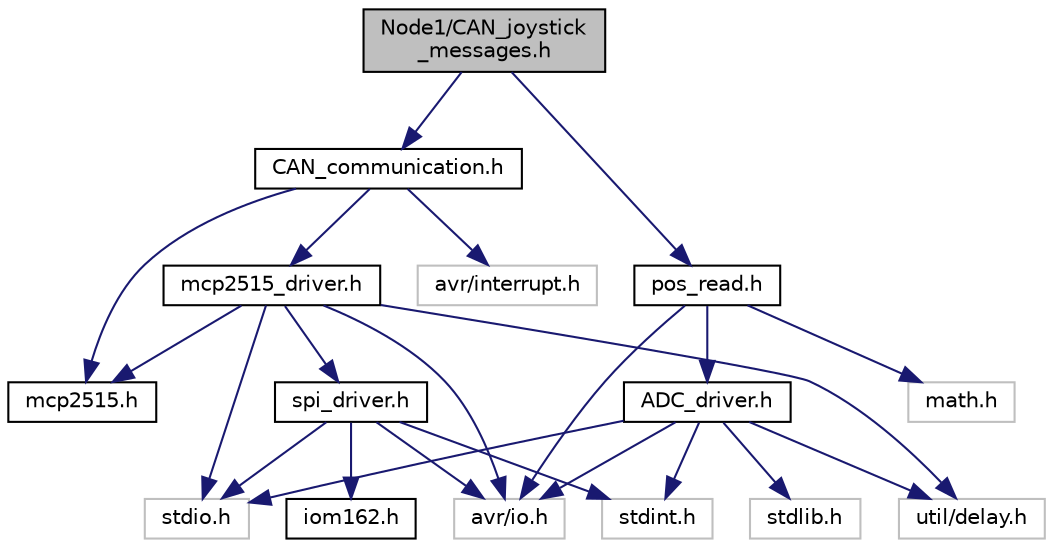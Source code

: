digraph "Node1/CAN_joystick_messages.h"
{
  edge [fontname="Helvetica",fontsize="10",labelfontname="Helvetica",labelfontsize="10"];
  node [fontname="Helvetica",fontsize="10",shape=record];
  Node0 [label="Node1/CAN_joystick\l_messages.h",height=0.2,width=0.4,color="black", fillcolor="grey75", style="filled", fontcolor="black"];
  Node0 -> Node1 [color="midnightblue",fontsize="10",style="solid",fontname="Helvetica"];
  Node1 [label="CAN_communication.h",height=0.2,width=0.4,color="black", fillcolor="white", style="filled",URL="$CAN__communication_8h.html",tooltip="Library for using CAN. "];
  Node1 -> Node2 [color="midnightblue",fontsize="10",style="solid",fontname="Helvetica"];
  Node2 [label="mcp2515.h",height=0.2,width=0.4,color="black", fillcolor="white", style="filled",URL="$mcp2515_8h.html",tooltip="MCP2515 registers. "];
  Node1 -> Node3 [color="midnightblue",fontsize="10",style="solid",fontname="Helvetica"];
  Node3 [label="mcp2515_driver.h",height=0.2,width=0.4,color="black", fillcolor="white", style="filled",URL="$mcp2515__driver_8h.html",tooltip="Library for using can controller mcp2515. "];
  Node3 -> Node4 [color="midnightblue",fontsize="10",style="solid",fontname="Helvetica"];
  Node4 [label="avr/io.h",height=0.2,width=0.4,color="grey75", fillcolor="white", style="filled"];
  Node3 -> Node5 [color="midnightblue",fontsize="10",style="solid",fontname="Helvetica"];
  Node5 [label="stdio.h",height=0.2,width=0.4,color="grey75", fillcolor="white", style="filled"];
  Node3 -> Node6 [color="midnightblue",fontsize="10",style="solid",fontname="Helvetica"];
  Node6 [label="util/delay.h",height=0.2,width=0.4,color="grey75", fillcolor="white", style="filled"];
  Node3 -> Node7 [color="midnightblue",fontsize="10",style="solid",fontname="Helvetica"];
  Node7 [label="spi_driver.h",height=0.2,width=0.4,color="black", fillcolor="white", style="filled",URL="$spi__driver_8h.html",tooltip="Library for using SPI. "];
  Node7 -> Node4 [color="midnightblue",fontsize="10",style="solid",fontname="Helvetica"];
  Node7 -> Node5 [color="midnightblue",fontsize="10",style="solid",fontname="Helvetica"];
  Node7 -> Node8 [color="midnightblue",fontsize="10",style="solid",fontname="Helvetica"];
  Node8 [label="stdint.h",height=0.2,width=0.4,color="grey75", fillcolor="white", style="filled"];
  Node7 -> Node9 [color="midnightblue",fontsize="10",style="solid",fontname="Helvetica"];
  Node9 [label="iom162.h",height=0.2,width=0.4,color="black", fillcolor="white", style="filled",URL="$iom162_8h_source.html"];
  Node3 -> Node2 [color="midnightblue",fontsize="10",style="solid",fontname="Helvetica"];
  Node1 -> Node10 [color="midnightblue",fontsize="10",style="solid",fontname="Helvetica"];
  Node10 [label="avr/interrupt.h",height=0.2,width=0.4,color="grey75", fillcolor="white", style="filled"];
  Node0 -> Node11 [color="midnightblue",fontsize="10",style="solid",fontname="Helvetica"];
  Node11 [label="pos_read.h",height=0.2,width=0.4,color="black", fillcolor="white", style="filled",URL="$pos__read_8h.html",tooltip="Library for using ADC to read joystick information. "];
  Node11 -> Node12 [color="midnightblue",fontsize="10",style="solid",fontname="Helvetica"];
  Node12 [label="ADC_driver.h",height=0.2,width=0.4,color="black", fillcolor="white", style="filled",URL="$ADC__driver_8h.html",tooltip="Library for using ADC. "];
  Node12 -> Node8 [color="midnightblue",fontsize="10",style="solid",fontname="Helvetica"];
  Node12 -> Node4 [color="midnightblue",fontsize="10",style="solid",fontname="Helvetica"];
  Node12 -> Node5 [color="midnightblue",fontsize="10",style="solid",fontname="Helvetica"];
  Node12 -> Node13 [color="midnightblue",fontsize="10",style="solid",fontname="Helvetica"];
  Node13 [label="stdlib.h",height=0.2,width=0.4,color="grey75", fillcolor="white", style="filled"];
  Node12 -> Node6 [color="midnightblue",fontsize="10",style="solid",fontname="Helvetica"];
  Node11 -> Node4 [color="midnightblue",fontsize="10",style="solid",fontname="Helvetica"];
  Node11 -> Node14 [color="midnightblue",fontsize="10",style="solid",fontname="Helvetica"];
  Node14 [label="math.h",height=0.2,width=0.4,color="grey75", fillcolor="white", style="filled"];
}
